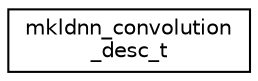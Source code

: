 digraph "Graphical Class Hierarchy"
{
  edge [fontname="Helvetica",fontsize="10",labelfontname="Helvetica",labelfontsize="10"];
  node [fontname="Helvetica",fontsize="10",shape=record];
  rankdir="LR";
  Node1 [label="mkldnn_convolution\l_desc_t",height=0.2,width=0.4,color="black", fillcolor="white", style="filled",URL="$structmkldnn__convolution__desc__t.html"];
}
